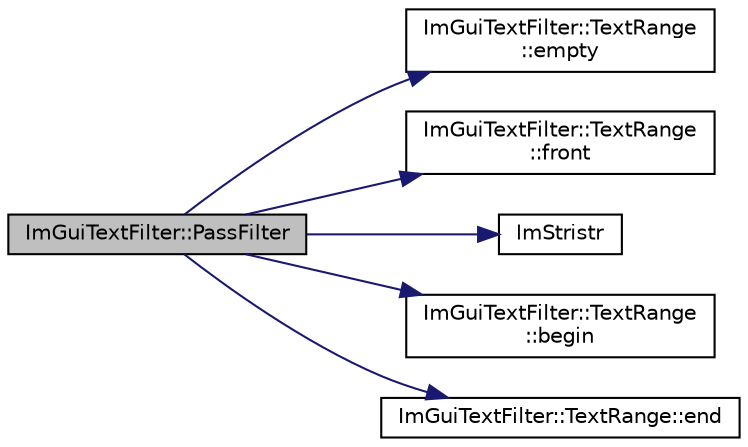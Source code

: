 digraph "ImGuiTextFilter::PassFilter"
{
 // INTERACTIVE_SVG=YES
  edge [fontname="Helvetica",fontsize="10",labelfontname="Helvetica",labelfontsize="10"];
  node [fontname="Helvetica",fontsize="10",shape=record];
  rankdir="LR";
  Node1 [label="ImGuiTextFilter::PassFilter",height=0.2,width=0.4,color="black", fillcolor="grey75", style="filled" fontcolor="black"];
  Node1 -> Node2 [color="midnightblue",fontsize="10",style="solid",fontname="Helvetica"];
  Node2 [label="ImGuiTextFilter::TextRange\l::empty",height=0.2,width=0.4,color="black", fillcolor="white", style="filled",URL="$struct_im_gui_text_filter_1_1_text_range.html#a067d8b7cb8515796bd271e8c9dc87d08"];
  Node1 -> Node3 [color="midnightblue",fontsize="10",style="solid",fontname="Helvetica"];
  Node3 [label="ImGuiTextFilter::TextRange\l::front",height=0.2,width=0.4,color="black", fillcolor="white", style="filled",URL="$struct_im_gui_text_filter_1_1_text_range.html#a5e315256010969ee6492c4e2eac915ef"];
  Node1 -> Node4 [color="midnightblue",fontsize="10",style="solid",fontname="Helvetica"];
  Node4 [label="ImStristr",height=0.2,width=0.4,color="black", fillcolor="white", style="filled",URL="$imgui_8cpp.html#afeac21e7bde292999740b84f63cedb9a"];
  Node1 -> Node5 [color="midnightblue",fontsize="10",style="solid",fontname="Helvetica"];
  Node5 [label="ImGuiTextFilter::TextRange\l::begin",height=0.2,width=0.4,color="black", fillcolor="white", style="filled",URL="$struct_im_gui_text_filter_1_1_text_range.html#a19332b170087c8c66a2cc28a6878259d"];
  Node1 -> Node6 [color="midnightblue",fontsize="10",style="solid",fontname="Helvetica"];
  Node6 [label="ImGuiTextFilter::TextRange::end",height=0.2,width=0.4,color="black", fillcolor="white", style="filled",URL="$struct_im_gui_text_filter_1_1_text_range.html#aa8fb3190dc7063acbc86ea51ad98bb08"];
}
